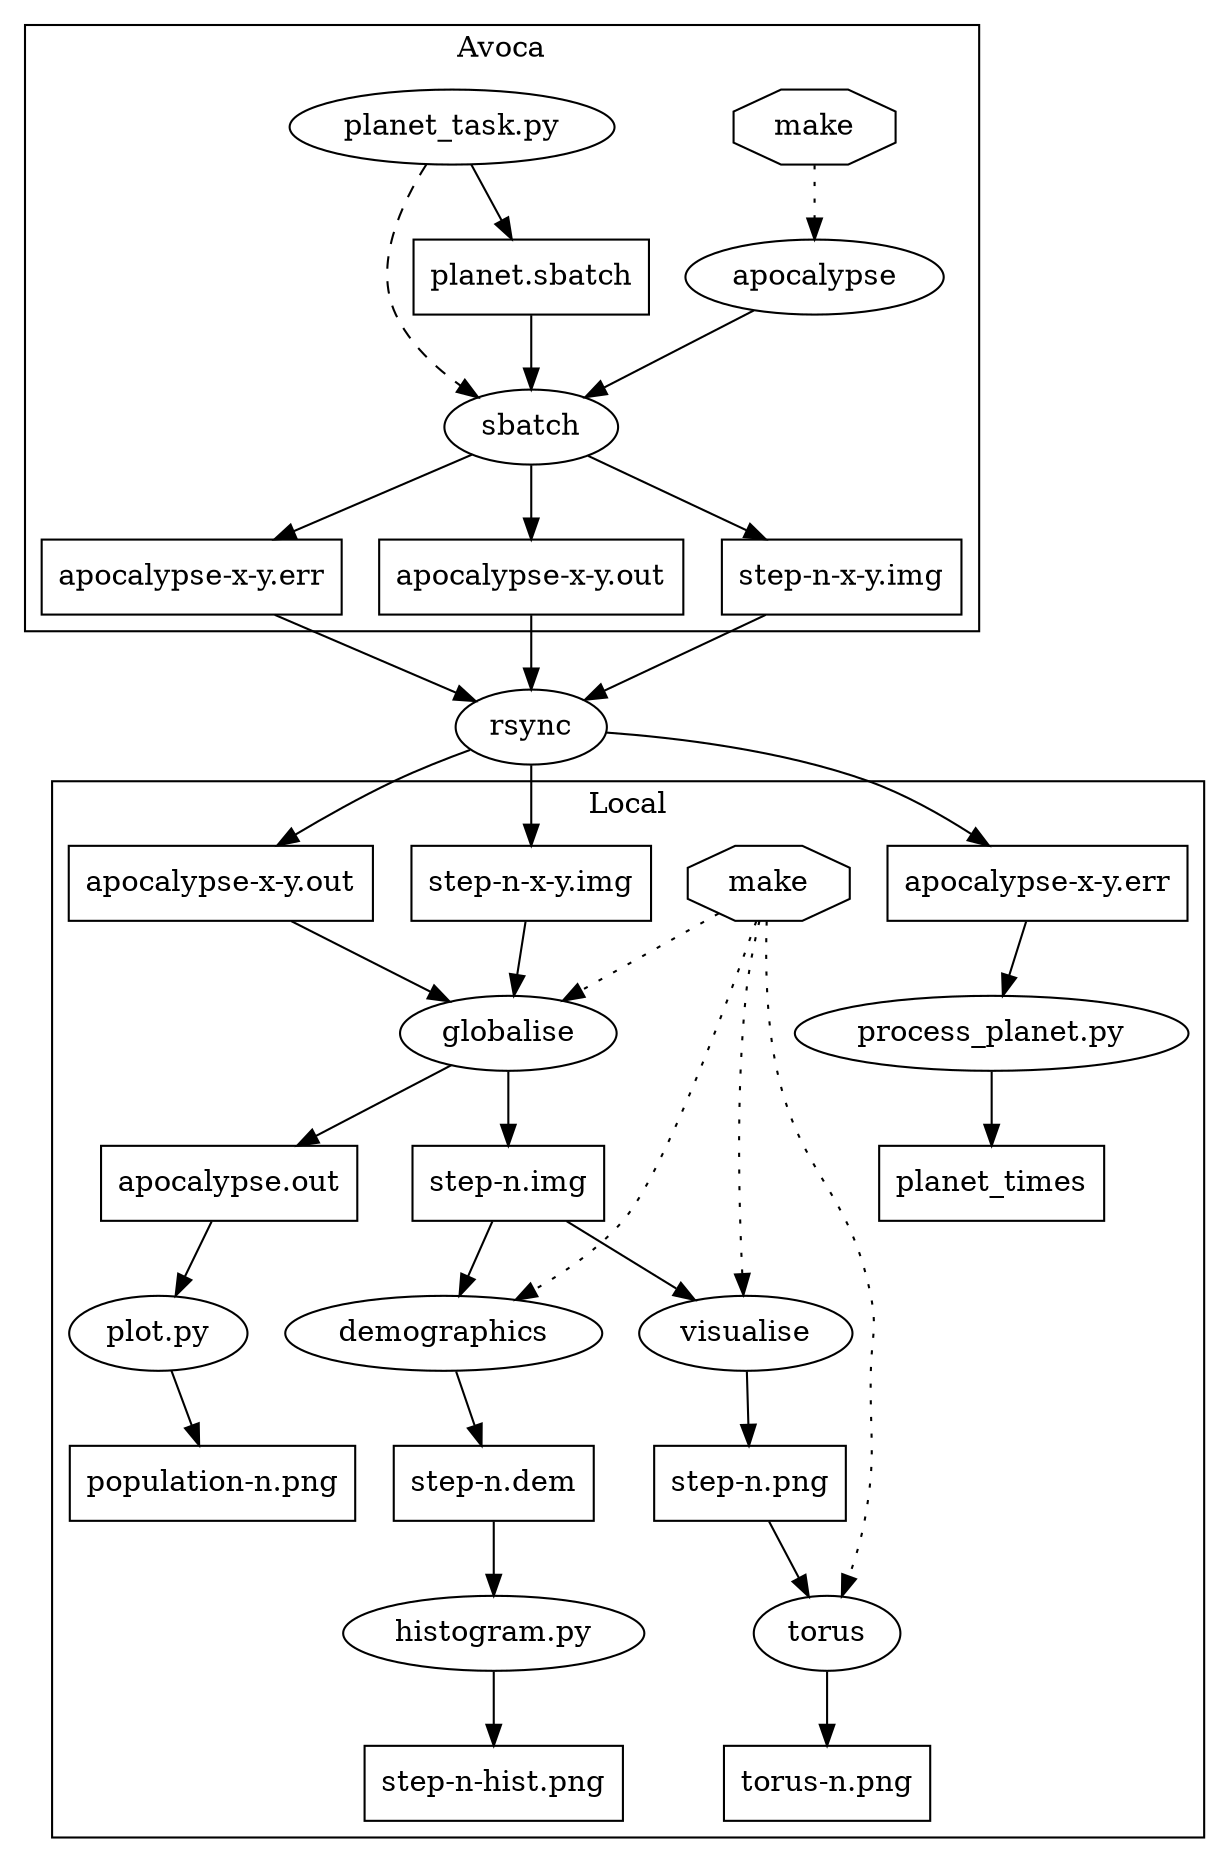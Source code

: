 digraph graphname {
	makeAvoca [label="make", shape="octagon"];
	makeLocal [label="make", shape="octagon"];
	apocalypse [shape="oval"];
	globalise [shape="oval"];
	visualise [shape="oval"];
	demographics [shape="oval"];
	plot [label="plot.py", shape="oval"];
	histogram [label="histogram.py", shape="oval"];
	torus [shape="oval"];
	rsync [shape="oval"];
	planetTask [label="planet_task.py", shape="oval"];
	sbatch [shape="oval"];
	processPlanet [label="process_planet.py", shape="oval"]
	
	planetSbatch [label="planet.sbatch", shape="box"];
	errPartAvoca [label="apocalypse-x-y.err", shape="box"];
	errPartLocal [label="apocalypse-x-y.err", shape="box"];
	outPartAvoca [label="apocalypse-x-y.out", shape="box"];
	outPartLocal [label="apocalypse-x-y.out", shape="box"];
	out [label="apocalypse.out", shape="box"];
	stepPartAvoca [label="step-n-x-y.img", shape="box"];
	stepPartLocal [label="step-n-x-y.img", shape="box"];
	step [label="step-n.img", shape="box"];
	dem [label="step-n.dem", shape="box"];
	hist [label="step-n-hist.png", shape="box"];
	png [label="step-n.png", shape="box"];
	png3d [label="torus-n.png", shape="box"];
	population [label="population-n.png", shape="box"];
	planetTimes [label="planet_times", shape="box"];
	
	subgraph cluster_Avoca {
		label="Avoca";
		
		makeAvoca -> apocalypse [style="dotted"];
		
		planetTask -> planetSbatch;
		planetSbatch -> sbatch;
		apocalypse -> sbatch;
		planetTask -> sbatch  [style="dashed"];
		
		sbatch -> errPartAvoca;
		sbatch -> outPartAvoca;
		sbatch -> stepPartAvoca;
	}
	
	subgraph cluster_Local {
		label="Local";
		
		makeLocal -> globalise [style="dotted"];
		makeLocal -> visualise [style="dotted"];
		makeLocal -> demographics [style="dotted"];
		makeLocal -> torus [style="dotted"];
		
		outPartLocal -> globalise -> out;
		out -> plot -> population;
		
		stepPartLocal -> globalise -> step;
		
		step -> visualise -> png;
		png -> torus -> png3d;
		
		step -> demographics -> dem;
		dem -> histogram -> hist;
		
		errPartLocal -> processPlanet -> planetTimes;
	}
	
	errPartAvoca -> rsync -> errPartLocal;
	outPartAvoca -> rsync -> outPartLocal;
	stepPartAvoca -> rsync -> stepPartLocal;
}
